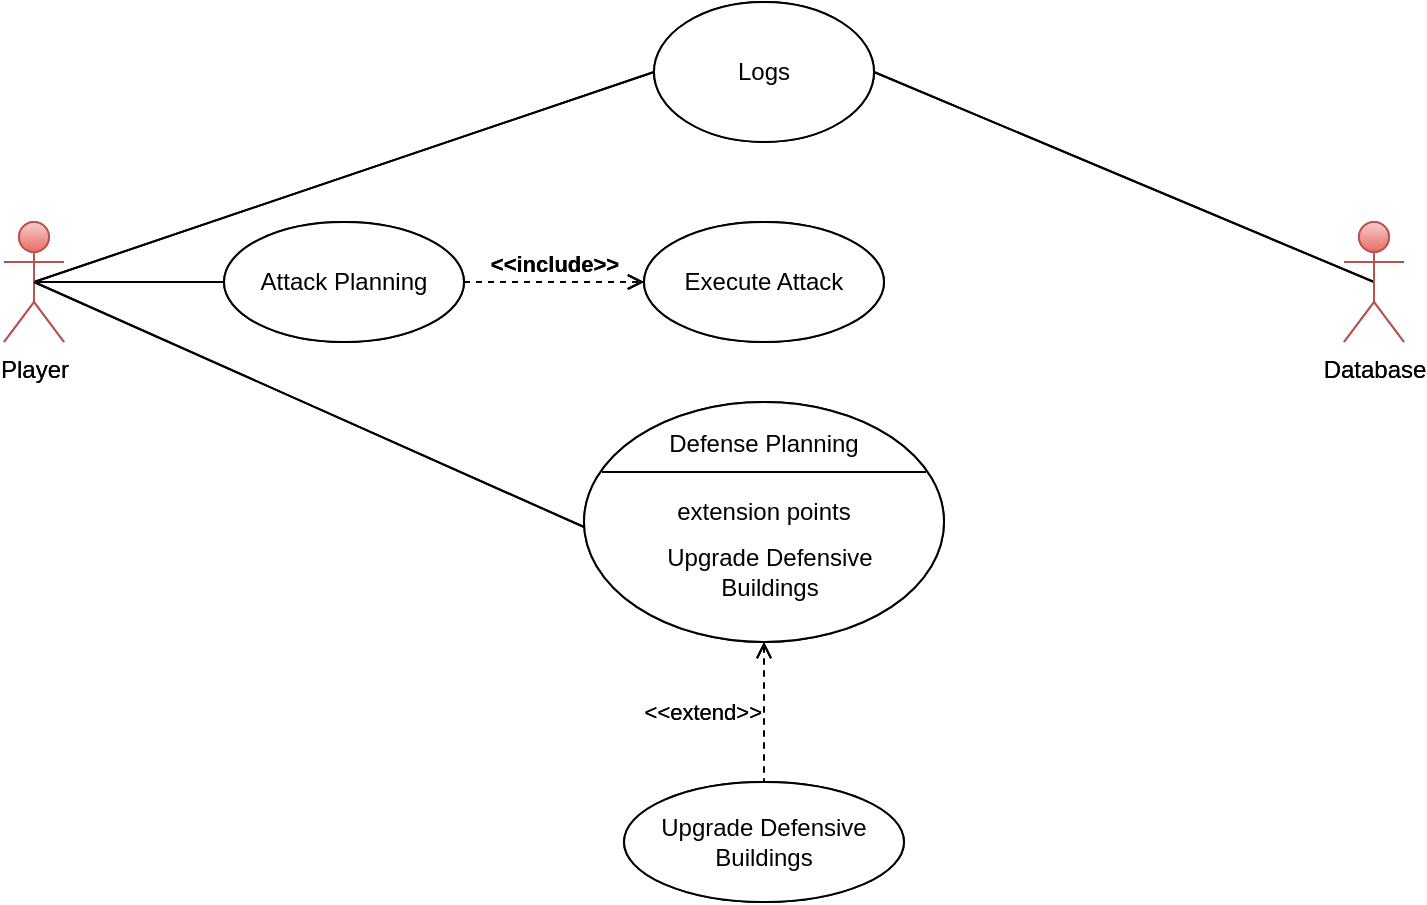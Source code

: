 <mxfile version="24.7.16">
  <diagram name="Page-1" id="kYyko2OoJpTuPrdH3POX">
    <mxGraphModel dx="1434" dy="784" grid="1" gridSize="10" guides="1" tooltips="1" connect="1" arrows="1" fold="1" page="1" pageScale="1" pageWidth="850" pageHeight="1100" math="0" shadow="0">
      <root>
        <mxCell id="0" />
        <mxCell id="1" parent="0" />
        <mxCell id="S6BEJP6vQ8DUw5S7118V-1" style="rounded=0;orthogonalLoop=1;jettySize=auto;html=1;exitX=0.5;exitY=0.5;exitDx=0;exitDy=0;exitPerimeter=0;entryX=0;entryY=0.5;entryDx=0;entryDy=0;endArrow=none;endFill=0;" parent="1" source="S6BEJP6vQ8DUw5S7118V-2" target="S6BEJP6vQ8DUw5S7118V-3" edge="1">
          <mxGeometry relative="1" as="geometry" />
        </mxCell>
        <mxCell id="S6BEJP6vQ8DUw5S7118V-22" style="rounded=0;orthogonalLoop=1;jettySize=auto;html=1;exitX=0.5;exitY=0.5;exitDx=0;exitDy=0;exitPerimeter=0;entryX=0;entryY=0.5;entryDx=0;entryDy=0;endArrow=none;endFill=0;" parent="1" source="S6BEJP6vQ8DUw5S7118V-2" target="S6BEJP6vQ8DUw5S7118V-21" edge="1">
          <mxGeometry relative="1" as="geometry" />
        </mxCell>
        <mxCell id="S6BEJP6vQ8DUw5S7118V-2" value="Player" style="shape=umlActor;verticalLabelPosition=bottom;verticalAlign=top;html=1;fillColor=#f8cecc;strokeColor=#b85450;gradientColor=#ea6b66;labelBackgroundColor=none;" parent="1" vertex="1">
          <mxGeometry x="80" y="260" width="30" height="60" as="geometry" />
        </mxCell>
        <mxCell id="S6BEJP6vQ8DUw5S7118V-3" value="Attack Planning" style="ellipse;whiteSpace=wrap;html=1;" parent="1" vertex="1">
          <mxGeometry x="190" y="260" width="120" height="60" as="geometry" />
        </mxCell>
        <mxCell id="S6BEJP6vQ8DUw5S7118V-4" value="Execute Attack" style="ellipse;whiteSpace=wrap;html=1;" parent="1" vertex="1">
          <mxGeometry x="400" y="260" width="120" height="60" as="geometry" />
        </mxCell>
        <mxCell id="S6BEJP6vQ8DUw5S7118V-5" style="rounded=0;orthogonalLoop=1;jettySize=auto;html=1;exitX=0.5;exitY=0.5;exitDx=0;exitDy=0;exitPerimeter=0;entryX=0;entryY=0.75;entryDx=0;entryDy=0;endArrow=none;endFill=0;" parent="1" source="S6BEJP6vQ8DUw5S7118V-2" target="S6BEJP6vQ8DUw5S7118V-12" edge="1">
          <mxGeometry relative="1" as="geometry">
            <mxPoint x="190.14" y="425.67" as="targetPoint" />
          </mxGeometry>
        </mxCell>
        <mxCell id="S6BEJP6vQ8DUw5S7118V-6" value="&amp;lt;&amp;lt;include&amp;gt;&amp;gt;" style="html=1;verticalAlign=bottom;labelBackgroundColor=none;endArrow=open;endFill=0;dashed=1;rounded=0;entryX=0;entryY=0.5;entryDx=0;entryDy=0;align=center;fontStyle=1;exitX=1;exitY=0.5;exitDx=0;exitDy=0;" parent="1" source="S6BEJP6vQ8DUw5S7118V-3" target="S6BEJP6vQ8DUw5S7118V-4" edge="1">
          <mxGeometry width="160" relative="1" as="geometry">
            <mxPoint x="280" y="320" as="sourcePoint" />
            <mxPoint x="460" y="360" as="targetPoint" />
          </mxGeometry>
        </mxCell>
        <mxCell id="S6BEJP6vQ8DUw5S7118V-7" value="Upgrade Defensive Buildings" style="ellipse;whiteSpace=wrap;html=1;" parent="1" vertex="1">
          <mxGeometry x="390" y="540" width="140" height="60" as="geometry" />
        </mxCell>
        <mxCell id="S6BEJP6vQ8DUw5S7118V-8" value="&amp;lt;&amp;lt;extend&amp;gt;&amp;gt;" style="html=1;verticalAlign=middle;labelBackgroundColor=none;endArrow=none;endFill=0;dashed=1;rounded=0;exitX=0.5;exitY=1;exitDx=0;exitDy=0;entryX=0.5;entryY=0;entryDx=0;entryDy=0;flowAnimation=0;shadow=0;startArrow=open;startFill=0;align=right;" parent="1" source="S6BEJP6vQ8DUw5S7118V-9" target="S6BEJP6vQ8DUw5S7118V-7" edge="1">
          <mxGeometry width="160" relative="1" as="geometry">
            <mxPoint x="520.0" y="405.0" as="sourcePoint" />
            <mxPoint x="680" y="420" as="targetPoint" />
          </mxGeometry>
        </mxCell>
        <mxCell id="S6BEJP6vQ8DUw5S7118V-9" value="" style="shape=ellipse;container=1;horizontal=1;horizontalStack=0;resizeParent=1;resizeParentMax=0;resizeLast=0;html=1;dashed=0;collapsible=0;" parent="1" vertex="1">
          <mxGeometry x="370" y="350" width="180" height="120" as="geometry" />
        </mxCell>
        <mxCell id="S6BEJP6vQ8DUw5S7118V-10" value="Defense Planning" style="html=1;strokeColor=none;fillColor=none;align=center;verticalAlign=bottom;rotatable=0;whiteSpace=wrap;" parent="S6BEJP6vQ8DUw5S7118V-9" vertex="1">
          <mxGeometry width="180" height="30" as="geometry" />
        </mxCell>
        <mxCell id="S6BEJP6vQ8DUw5S7118V-11" value="" style="line;strokeWidth=1;fillColor=none;rotatable=0;labelPosition=right;points=[];portConstraint=eastwest;dashed=0;resizeWidth=1;" parent="S6BEJP6vQ8DUw5S7118V-9" vertex="1">
          <mxGeometry x="9" y="30" width="162" height="10" as="geometry" />
        </mxCell>
        <mxCell id="S6BEJP6vQ8DUw5S7118V-12" value="extension points" style="text;html=1;align=center;verticalAlign=middle;rotatable=0;fillColor=none;strokeColor=none;whiteSpace=wrap;" parent="S6BEJP6vQ8DUw5S7118V-9" vertex="1">
          <mxGeometry y="40" width="180" height="30" as="geometry" />
        </mxCell>
        <mxCell id="S6BEJP6vQ8DUw5S7118V-13" value="&lt;span style=&quot;&quot;&gt;Upgrade Defensive Buildings&lt;/span&gt;" style="text;html=1;align=center;verticalAlign=middle;rotatable=0;spacingLeft=25;fillColor=none;strokeColor=none;whiteSpace=wrap;" parent="S6BEJP6vQ8DUw5S7118V-9" vertex="1">
          <mxGeometry x="-10" y="70" width="181" height="30" as="geometry" />
        </mxCell>
        <mxCell id="S6BEJP6vQ8DUw5S7118V-23" style="rounded=0;orthogonalLoop=1;jettySize=auto;html=1;exitX=0.5;exitY=0.5;exitDx=0;exitDy=0;exitPerimeter=0;entryX=1;entryY=0.5;entryDx=0;entryDy=0;endArrow=none;endFill=0;" parent="1" source="S6BEJP6vQ8DUw5S7118V-15" target="S6BEJP6vQ8DUw5S7118V-21" edge="1">
          <mxGeometry relative="1" as="geometry" />
        </mxCell>
        <mxCell id="S6BEJP6vQ8DUw5S7118V-15" value="Database" style="shape=umlActor;verticalLabelPosition=bottom;verticalAlign=top;html=1;fillColor=#f8cecc;strokeColor=#b85450;gradientColor=#ea6b66;labelBackgroundColor=none;" parent="1" vertex="1">
          <mxGeometry x="750" y="260" width="30" height="60" as="geometry" />
        </mxCell>
        <mxCell id="S6BEJP6vQ8DUw5S7118V-21" value="View Logs" style="ellipse;whiteSpace=wrap;html=1;" parent="1" vertex="1">
          <mxGeometry x="405" y="150" width="110" height="70" as="geometry" />
        </mxCell>
        <mxCell id="2RPACZyZWuClPsxpPz9j-1" style="rounded=0;orthogonalLoop=1;jettySize=auto;html=1;exitX=0.5;exitY=0.5;exitDx=0;exitDy=0;exitPerimeter=0;entryX=0;entryY=0.5;entryDx=0;entryDy=0;endArrow=none;endFill=0;" edge="1" parent="1" source="2RPACZyZWuClPsxpPz9j-3" target="2RPACZyZWuClPsxpPz9j-4">
          <mxGeometry relative="1" as="geometry" />
        </mxCell>
        <mxCell id="2RPACZyZWuClPsxpPz9j-2" style="rounded=0;orthogonalLoop=1;jettySize=auto;html=1;exitX=0.5;exitY=0.5;exitDx=0;exitDy=0;exitPerimeter=0;entryX=0;entryY=0.5;entryDx=0;entryDy=0;endArrow=none;endFill=0;" edge="1" parent="1" source="2RPACZyZWuClPsxpPz9j-3" target="2RPACZyZWuClPsxpPz9j-17">
          <mxGeometry relative="1" as="geometry" />
        </mxCell>
        <mxCell id="2RPACZyZWuClPsxpPz9j-3" value="Player" style="shape=umlActor;verticalLabelPosition=bottom;verticalAlign=top;html=1;fillColor=#f8cecc;strokeColor=#b85450;gradientColor=#ea6b66;labelBackgroundColor=none;" vertex="1" parent="1">
          <mxGeometry x="80" y="260" width="30" height="60" as="geometry" />
        </mxCell>
        <mxCell id="2RPACZyZWuClPsxpPz9j-4" value="Attack Planning" style="ellipse;whiteSpace=wrap;html=1;" vertex="1" parent="1">
          <mxGeometry x="190" y="260" width="120" height="60" as="geometry" />
        </mxCell>
        <mxCell id="2RPACZyZWuClPsxpPz9j-5" value="Execute Attack" style="ellipse;whiteSpace=wrap;html=1;" vertex="1" parent="1">
          <mxGeometry x="400" y="260" width="120" height="60" as="geometry" />
        </mxCell>
        <mxCell id="2RPACZyZWuClPsxpPz9j-6" style="rounded=0;orthogonalLoop=1;jettySize=auto;html=1;exitX=0.5;exitY=0.5;exitDx=0;exitDy=0;exitPerimeter=0;entryX=0;entryY=0.75;entryDx=0;entryDy=0;endArrow=none;endFill=0;" edge="1" parent="1" source="2RPACZyZWuClPsxpPz9j-3" target="2RPACZyZWuClPsxpPz9j-13">
          <mxGeometry relative="1" as="geometry">
            <mxPoint x="190.14" y="425.67" as="targetPoint" />
          </mxGeometry>
        </mxCell>
        <mxCell id="2RPACZyZWuClPsxpPz9j-7" value="&amp;lt;&amp;lt;include&amp;gt;&amp;gt;" style="html=1;verticalAlign=bottom;labelBackgroundColor=none;endArrow=open;endFill=0;dashed=1;rounded=0;entryX=0;entryY=0.5;entryDx=0;entryDy=0;align=center;fontStyle=1;exitX=1;exitY=0.5;exitDx=0;exitDy=0;" edge="1" parent="1" source="2RPACZyZWuClPsxpPz9j-4" target="2RPACZyZWuClPsxpPz9j-5">
          <mxGeometry width="160" relative="1" as="geometry">
            <mxPoint x="280" y="320" as="sourcePoint" />
            <mxPoint x="460" y="360" as="targetPoint" />
          </mxGeometry>
        </mxCell>
        <mxCell id="2RPACZyZWuClPsxpPz9j-8" value="Upgrade Defensive Buildings" style="ellipse;whiteSpace=wrap;html=1;" vertex="1" parent="1">
          <mxGeometry x="390" y="540" width="140" height="60" as="geometry" />
        </mxCell>
        <mxCell id="2RPACZyZWuClPsxpPz9j-9" value="&amp;lt;&amp;lt;extend&amp;gt;&amp;gt;" style="html=1;verticalAlign=middle;labelBackgroundColor=none;endArrow=none;endFill=0;dashed=1;rounded=0;exitX=0.5;exitY=1;exitDx=0;exitDy=0;entryX=0.5;entryY=0;entryDx=0;entryDy=0;flowAnimation=0;shadow=0;startArrow=open;startFill=0;align=right;" edge="1" parent="1" source="2RPACZyZWuClPsxpPz9j-10" target="2RPACZyZWuClPsxpPz9j-8">
          <mxGeometry width="160" relative="1" as="geometry">
            <mxPoint x="520.0" y="405.0" as="sourcePoint" />
            <mxPoint x="680" y="420" as="targetPoint" />
          </mxGeometry>
        </mxCell>
        <mxCell id="2RPACZyZWuClPsxpPz9j-10" value="" style="shape=ellipse;container=1;horizontal=1;horizontalStack=0;resizeParent=1;resizeParentMax=0;resizeLast=0;html=1;dashed=0;collapsible=0;" vertex="1" parent="1">
          <mxGeometry x="370" y="350" width="180" height="120" as="geometry" />
        </mxCell>
        <mxCell id="2RPACZyZWuClPsxpPz9j-11" value="Defense Planning" style="html=1;strokeColor=none;fillColor=none;align=center;verticalAlign=bottom;rotatable=0;whiteSpace=wrap;" vertex="1" parent="2RPACZyZWuClPsxpPz9j-10">
          <mxGeometry width="180" height="30" as="geometry" />
        </mxCell>
        <mxCell id="2RPACZyZWuClPsxpPz9j-12" value="" style="line;strokeWidth=1;fillColor=none;rotatable=0;labelPosition=right;points=[];portConstraint=eastwest;dashed=0;resizeWidth=1;" vertex="1" parent="2RPACZyZWuClPsxpPz9j-10">
          <mxGeometry x="9" y="30" width="162" height="10" as="geometry" />
        </mxCell>
        <mxCell id="2RPACZyZWuClPsxpPz9j-13" value="extension points" style="text;html=1;align=center;verticalAlign=middle;rotatable=0;fillColor=none;strokeColor=none;whiteSpace=wrap;" vertex="1" parent="2RPACZyZWuClPsxpPz9j-10">
          <mxGeometry y="40" width="180" height="30" as="geometry" />
        </mxCell>
        <mxCell id="2RPACZyZWuClPsxpPz9j-14" value="&lt;span style=&quot;&quot;&gt;Upgrade Defensive Buildings&lt;/span&gt;" style="text;html=1;align=center;verticalAlign=middle;rotatable=0;spacingLeft=25;fillColor=none;strokeColor=none;whiteSpace=wrap;" vertex="1" parent="2RPACZyZWuClPsxpPz9j-10">
          <mxGeometry x="-10" y="70" width="181" height="30" as="geometry" />
        </mxCell>
        <mxCell id="2RPACZyZWuClPsxpPz9j-15" style="rounded=0;orthogonalLoop=1;jettySize=auto;html=1;exitX=0.5;exitY=0.5;exitDx=0;exitDy=0;exitPerimeter=0;entryX=1;entryY=0.5;entryDx=0;entryDy=0;endArrow=none;endFill=0;" edge="1" parent="1" source="2RPACZyZWuClPsxpPz9j-16" target="2RPACZyZWuClPsxpPz9j-17">
          <mxGeometry relative="1" as="geometry" />
        </mxCell>
        <mxCell id="2RPACZyZWuClPsxpPz9j-16" value="Database" style="shape=umlActor;verticalLabelPosition=bottom;verticalAlign=top;html=1;fillColor=#f8cecc;strokeColor=#b85450;gradientColor=#ea6b66;labelBackgroundColor=none;" vertex="1" parent="1">
          <mxGeometry x="750" y="260" width="30" height="60" as="geometry" />
        </mxCell>
        <mxCell id="2RPACZyZWuClPsxpPz9j-17" value="Logs" style="ellipse;whiteSpace=wrap;html=1;" vertex="1" parent="1">
          <mxGeometry x="405" y="150" width="110" height="70" as="geometry" />
        </mxCell>
      </root>
    </mxGraphModel>
  </diagram>
</mxfile>
